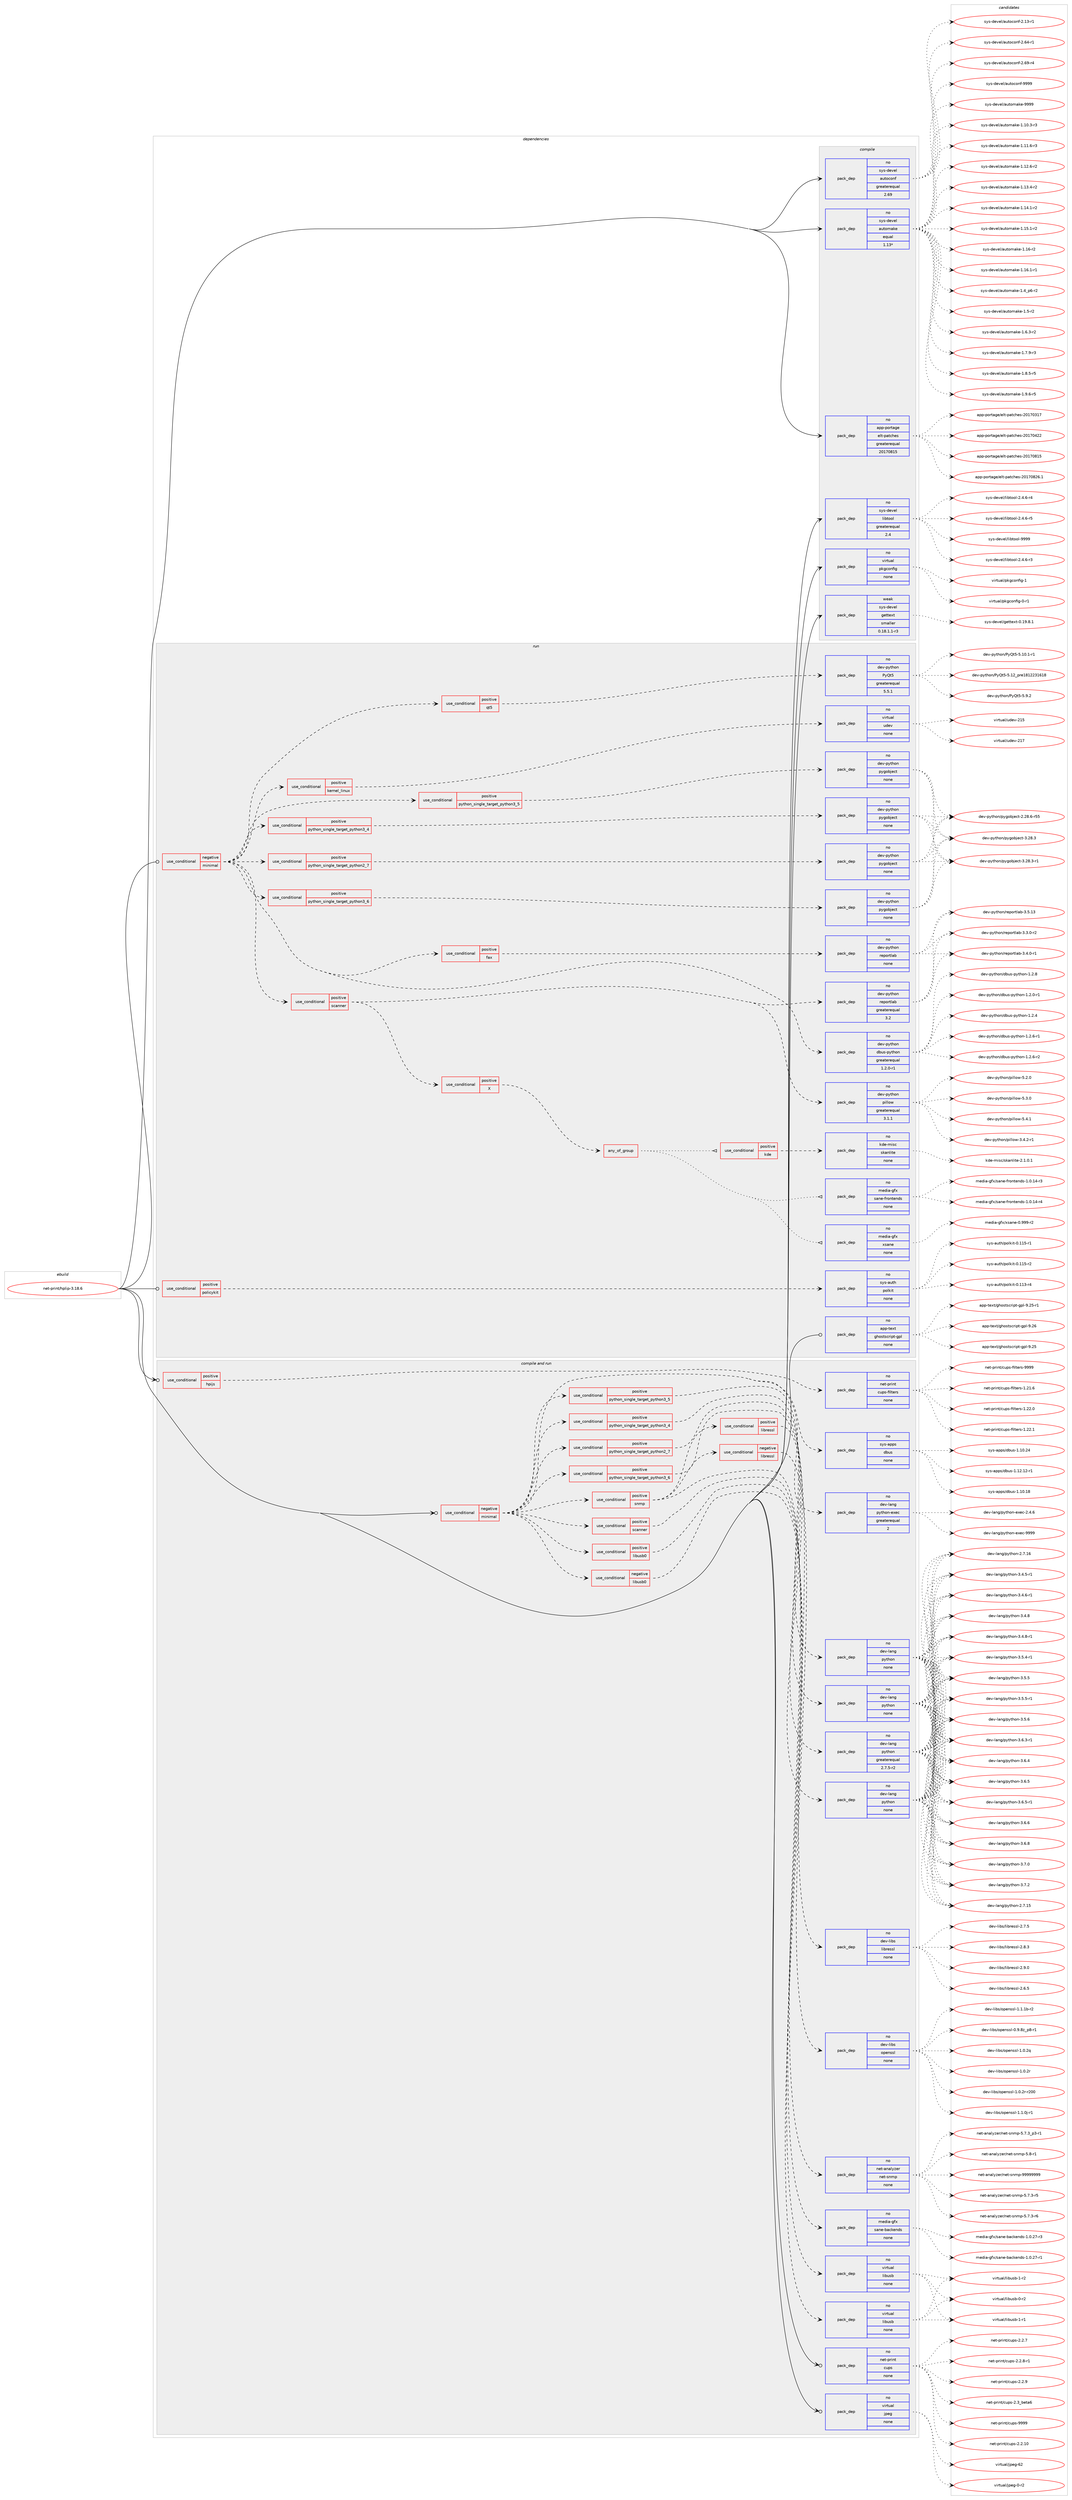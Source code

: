 digraph prolog {

# *************
# Graph options
# *************

newrank=true;
concentrate=true;
compound=true;
graph [rankdir=LR,fontname=Helvetica,fontsize=10,ranksep=1.5];#, ranksep=2.5, nodesep=0.2];
edge  [arrowhead=vee];
node  [fontname=Helvetica,fontsize=10];

# **********
# The ebuild
# **********

subgraph cluster_leftcol {
color=gray;
rank=same;
label=<<i>ebuild</i>>;
id [label="net-print/hplip-3.18.6", color=red, width=4, href="../net-print/hplip-3.18.6.svg"];
}

# ****************
# The dependencies
# ****************

subgraph cluster_midcol {
color=gray;
label=<<i>dependencies</i>>;
subgraph cluster_compile {
fillcolor="#eeeeee";
style=filled;
label=<<i>compile</i>>;
subgraph pack1199347 {
dependency1677149 [label=<<TABLE BORDER="0" CELLBORDER="1" CELLSPACING="0" CELLPADDING="4" WIDTH="220"><TR><TD ROWSPAN="6" CELLPADDING="30">pack_dep</TD></TR><TR><TD WIDTH="110">no</TD></TR><TR><TD>app-portage</TD></TR><TR><TD>elt-patches</TD></TR><TR><TD>greaterequal</TD></TR><TR><TD>20170815</TD></TR></TABLE>>, shape=none, color=blue];
}
id:e -> dependency1677149:w [weight=20,style="solid",arrowhead="vee"];
subgraph pack1199348 {
dependency1677150 [label=<<TABLE BORDER="0" CELLBORDER="1" CELLSPACING="0" CELLPADDING="4" WIDTH="220"><TR><TD ROWSPAN="6" CELLPADDING="30">pack_dep</TD></TR><TR><TD WIDTH="110">no</TD></TR><TR><TD>sys-devel</TD></TR><TR><TD>autoconf</TD></TR><TR><TD>greaterequal</TD></TR><TR><TD>2.69</TD></TR></TABLE>>, shape=none, color=blue];
}
id:e -> dependency1677150:w [weight=20,style="solid",arrowhead="vee"];
subgraph pack1199349 {
dependency1677151 [label=<<TABLE BORDER="0" CELLBORDER="1" CELLSPACING="0" CELLPADDING="4" WIDTH="220"><TR><TD ROWSPAN="6" CELLPADDING="30">pack_dep</TD></TR><TR><TD WIDTH="110">no</TD></TR><TR><TD>sys-devel</TD></TR><TR><TD>automake</TD></TR><TR><TD>equal</TD></TR><TR><TD>1.13*</TD></TR></TABLE>>, shape=none, color=blue];
}
id:e -> dependency1677151:w [weight=20,style="solid",arrowhead="vee"];
subgraph pack1199350 {
dependency1677152 [label=<<TABLE BORDER="0" CELLBORDER="1" CELLSPACING="0" CELLPADDING="4" WIDTH="220"><TR><TD ROWSPAN="6" CELLPADDING="30">pack_dep</TD></TR><TR><TD WIDTH="110">no</TD></TR><TR><TD>sys-devel</TD></TR><TR><TD>libtool</TD></TR><TR><TD>greaterequal</TD></TR><TR><TD>2.4</TD></TR></TABLE>>, shape=none, color=blue];
}
id:e -> dependency1677152:w [weight=20,style="solid",arrowhead="vee"];
subgraph pack1199351 {
dependency1677153 [label=<<TABLE BORDER="0" CELLBORDER="1" CELLSPACING="0" CELLPADDING="4" WIDTH="220"><TR><TD ROWSPAN="6" CELLPADDING="30">pack_dep</TD></TR><TR><TD WIDTH="110">no</TD></TR><TR><TD>virtual</TD></TR><TR><TD>pkgconfig</TD></TR><TR><TD>none</TD></TR><TR><TD></TD></TR></TABLE>>, shape=none, color=blue];
}
id:e -> dependency1677153:w [weight=20,style="solid",arrowhead="vee"];
subgraph pack1199352 {
dependency1677154 [label=<<TABLE BORDER="0" CELLBORDER="1" CELLSPACING="0" CELLPADDING="4" WIDTH="220"><TR><TD ROWSPAN="6" CELLPADDING="30">pack_dep</TD></TR><TR><TD WIDTH="110">weak</TD></TR><TR><TD>sys-devel</TD></TR><TR><TD>gettext</TD></TR><TR><TD>smaller</TD></TR><TR><TD>0.18.1.1-r3</TD></TR></TABLE>>, shape=none, color=blue];
}
id:e -> dependency1677154:w [weight=20,style="solid",arrowhead="vee"];
}
subgraph cluster_compileandrun {
fillcolor="#eeeeee";
style=filled;
label=<<i>compile and run</i>>;
subgraph cond450384 {
dependency1677155 [label=<<TABLE BORDER="0" CELLBORDER="1" CELLSPACING="0" CELLPADDING="4"><TR><TD ROWSPAN="3" CELLPADDING="10">use_conditional</TD></TR><TR><TD>negative</TD></TR><TR><TD>minimal</TD></TR></TABLE>>, shape=none, color=red];
subgraph cond450385 {
dependency1677156 [label=<<TABLE BORDER="0" CELLBORDER="1" CELLSPACING="0" CELLPADDING="4"><TR><TD ROWSPAN="3" CELLPADDING="10">use_conditional</TD></TR><TR><TD>positive</TD></TR><TR><TD>python_single_target_python2_7</TD></TR></TABLE>>, shape=none, color=red];
subgraph pack1199353 {
dependency1677157 [label=<<TABLE BORDER="0" CELLBORDER="1" CELLSPACING="0" CELLPADDING="4" WIDTH="220"><TR><TD ROWSPAN="6" CELLPADDING="30">pack_dep</TD></TR><TR><TD WIDTH="110">no</TD></TR><TR><TD>dev-lang</TD></TR><TR><TD>python</TD></TR><TR><TD>greaterequal</TD></TR><TR><TD>2.7.5-r2</TD></TR></TABLE>>, shape=none, color=blue];
}
dependency1677156:e -> dependency1677157:w [weight=20,style="dashed",arrowhead="vee"];
}
dependency1677155:e -> dependency1677156:w [weight=20,style="dashed",arrowhead="vee"];
subgraph cond450386 {
dependency1677158 [label=<<TABLE BORDER="0" CELLBORDER="1" CELLSPACING="0" CELLPADDING="4"><TR><TD ROWSPAN="3" CELLPADDING="10">use_conditional</TD></TR><TR><TD>positive</TD></TR><TR><TD>python_single_target_python3_4</TD></TR></TABLE>>, shape=none, color=red];
subgraph pack1199354 {
dependency1677159 [label=<<TABLE BORDER="0" CELLBORDER="1" CELLSPACING="0" CELLPADDING="4" WIDTH="220"><TR><TD ROWSPAN="6" CELLPADDING="30">pack_dep</TD></TR><TR><TD WIDTH="110">no</TD></TR><TR><TD>dev-lang</TD></TR><TR><TD>python</TD></TR><TR><TD>none</TD></TR><TR><TD></TD></TR></TABLE>>, shape=none, color=blue];
}
dependency1677158:e -> dependency1677159:w [weight=20,style="dashed",arrowhead="vee"];
}
dependency1677155:e -> dependency1677158:w [weight=20,style="dashed",arrowhead="vee"];
subgraph cond450387 {
dependency1677160 [label=<<TABLE BORDER="0" CELLBORDER="1" CELLSPACING="0" CELLPADDING="4"><TR><TD ROWSPAN="3" CELLPADDING="10">use_conditional</TD></TR><TR><TD>positive</TD></TR><TR><TD>python_single_target_python3_5</TD></TR></TABLE>>, shape=none, color=red];
subgraph pack1199355 {
dependency1677161 [label=<<TABLE BORDER="0" CELLBORDER="1" CELLSPACING="0" CELLPADDING="4" WIDTH="220"><TR><TD ROWSPAN="6" CELLPADDING="30">pack_dep</TD></TR><TR><TD WIDTH="110">no</TD></TR><TR><TD>dev-lang</TD></TR><TR><TD>python</TD></TR><TR><TD>none</TD></TR><TR><TD></TD></TR></TABLE>>, shape=none, color=blue];
}
dependency1677160:e -> dependency1677161:w [weight=20,style="dashed",arrowhead="vee"];
}
dependency1677155:e -> dependency1677160:w [weight=20,style="dashed",arrowhead="vee"];
subgraph cond450388 {
dependency1677162 [label=<<TABLE BORDER="0" CELLBORDER="1" CELLSPACING="0" CELLPADDING="4"><TR><TD ROWSPAN="3" CELLPADDING="10">use_conditional</TD></TR><TR><TD>positive</TD></TR><TR><TD>python_single_target_python3_6</TD></TR></TABLE>>, shape=none, color=red];
subgraph pack1199356 {
dependency1677163 [label=<<TABLE BORDER="0" CELLBORDER="1" CELLSPACING="0" CELLPADDING="4" WIDTH="220"><TR><TD ROWSPAN="6" CELLPADDING="30">pack_dep</TD></TR><TR><TD WIDTH="110">no</TD></TR><TR><TD>dev-lang</TD></TR><TR><TD>python</TD></TR><TR><TD>none</TD></TR><TR><TD></TD></TR></TABLE>>, shape=none, color=blue];
}
dependency1677162:e -> dependency1677163:w [weight=20,style="dashed",arrowhead="vee"];
}
dependency1677155:e -> dependency1677162:w [weight=20,style="dashed",arrowhead="vee"];
subgraph pack1199357 {
dependency1677164 [label=<<TABLE BORDER="0" CELLBORDER="1" CELLSPACING="0" CELLPADDING="4" WIDTH="220"><TR><TD ROWSPAN="6" CELLPADDING="30">pack_dep</TD></TR><TR><TD WIDTH="110">no</TD></TR><TR><TD>dev-lang</TD></TR><TR><TD>python-exec</TD></TR><TR><TD>greaterequal</TD></TR><TR><TD>2</TD></TR></TABLE>>, shape=none, color=blue];
}
dependency1677155:e -> dependency1677164:w [weight=20,style="dashed",arrowhead="vee"];
subgraph pack1199358 {
dependency1677165 [label=<<TABLE BORDER="0" CELLBORDER="1" CELLSPACING="0" CELLPADDING="4" WIDTH="220"><TR><TD ROWSPAN="6" CELLPADDING="30">pack_dep</TD></TR><TR><TD WIDTH="110">no</TD></TR><TR><TD>sys-apps</TD></TR><TR><TD>dbus</TD></TR><TR><TD>none</TD></TR><TR><TD></TD></TR></TABLE>>, shape=none, color=blue];
}
dependency1677155:e -> dependency1677165:w [weight=20,style="dashed",arrowhead="vee"];
subgraph cond450389 {
dependency1677166 [label=<<TABLE BORDER="0" CELLBORDER="1" CELLSPACING="0" CELLPADDING="4"><TR><TD ROWSPAN="3" CELLPADDING="10">use_conditional</TD></TR><TR><TD>negative</TD></TR><TR><TD>libusb0</TD></TR></TABLE>>, shape=none, color=red];
subgraph pack1199359 {
dependency1677167 [label=<<TABLE BORDER="0" CELLBORDER="1" CELLSPACING="0" CELLPADDING="4" WIDTH="220"><TR><TD ROWSPAN="6" CELLPADDING="30">pack_dep</TD></TR><TR><TD WIDTH="110">no</TD></TR><TR><TD>virtual</TD></TR><TR><TD>libusb</TD></TR><TR><TD>none</TD></TR><TR><TD></TD></TR></TABLE>>, shape=none, color=blue];
}
dependency1677166:e -> dependency1677167:w [weight=20,style="dashed",arrowhead="vee"];
}
dependency1677155:e -> dependency1677166:w [weight=20,style="dashed",arrowhead="vee"];
subgraph cond450390 {
dependency1677168 [label=<<TABLE BORDER="0" CELLBORDER="1" CELLSPACING="0" CELLPADDING="4"><TR><TD ROWSPAN="3" CELLPADDING="10">use_conditional</TD></TR><TR><TD>positive</TD></TR><TR><TD>libusb0</TD></TR></TABLE>>, shape=none, color=red];
subgraph pack1199360 {
dependency1677169 [label=<<TABLE BORDER="0" CELLBORDER="1" CELLSPACING="0" CELLPADDING="4" WIDTH="220"><TR><TD ROWSPAN="6" CELLPADDING="30">pack_dep</TD></TR><TR><TD WIDTH="110">no</TD></TR><TR><TD>virtual</TD></TR><TR><TD>libusb</TD></TR><TR><TD>none</TD></TR><TR><TD></TD></TR></TABLE>>, shape=none, color=blue];
}
dependency1677168:e -> dependency1677169:w [weight=20,style="dashed",arrowhead="vee"];
}
dependency1677155:e -> dependency1677168:w [weight=20,style="dashed",arrowhead="vee"];
subgraph cond450391 {
dependency1677170 [label=<<TABLE BORDER="0" CELLBORDER="1" CELLSPACING="0" CELLPADDING="4"><TR><TD ROWSPAN="3" CELLPADDING="10">use_conditional</TD></TR><TR><TD>positive</TD></TR><TR><TD>scanner</TD></TR></TABLE>>, shape=none, color=red];
subgraph pack1199361 {
dependency1677171 [label=<<TABLE BORDER="0" CELLBORDER="1" CELLSPACING="0" CELLPADDING="4" WIDTH="220"><TR><TD ROWSPAN="6" CELLPADDING="30">pack_dep</TD></TR><TR><TD WIDTH="110">no</TD></TR><TR><TD>media-gfx</TD></TR><TR><TD>sane-backends</TD></TR><TR><TD>none</TD></TR><TR><TD></TD></TR></TABLE>>, shape=none, color=blue];
}
dependency1677170:e -> dependency1677171:w [weight=20,style="dashed",arrowhead="vee"];
}
dependency1677155:e -> dependency1677170:w [weight=20,style="dashed",arrowhead="vee"];
subgraph cond450392 {
dependency1677172 [label=<<TABLE BORDER="0" CELLBORDER="1" CELLSPACING="0" CELLPADDING="4"><TR><TD ROWSPAN="3" CELLPADDING="10">use_conditional</TD></TR><TR><TD>positive</TD></TR><TR><TD>snmp</TD></TR></TABLE>>, shape=none, color=red];
subgraph cond450393 {
dependency1677173 [label=<<TABLE BORDER="0" CELLBORDER="1" CELLSPACING="0" CELLPADDING="4"><TR><TD ROWSPAN="3" CELLPADDING="10">use_conditional</TD></TR><TR><TD>negative</TD></TR><TR><TD>libressl</TD></TR></TABLE>>, shape=none, color=red];
subgraph pack1199362 {
dependency1677174 [label=<<TABLE BORDER="0" CELLBORDER="1" CELLSPACING="0" CELLPADDING="4" WIDTH="220"><TR><TD ROWSPAN="6" CELLPADDING="30">pack_dep</TD></TR><TR><TD WIDTH="110">no</TD></TR><TR><TD>dev-libs</TD></TR><TR><TD>openssl</TD></TR><TR><TD>none</TD></TR><TR><TD></TD></TR></TABLE>>, shape=none, color=blue];
}
dependency1677173:e -> dependency1677174:w [weight=20,style="dashed",arrowhead="vee"];
}
dependency1677172:e -> dependency1677173:w [weight=20,style="dashed",arrowhead="vee"];
subgraph cond450394 {
dependency1677175 [label=<<TABLE BORDER="0" CELLBORDER="1" CELLSPACING="0" CELLPADDING="4"><TR><TD ROWSPAN="3" CELLPADDING="10">use_conditional</TD></TR><TR><TD>positive</TD></TR><TR><TD>libressl</TD></TR></TABLE>>, shape=none, color=red];
subgraph pack1199363 {
dependency1677176 [label=<<TABLE BORDER="0" CELLBORDER="1" CELLSPACING="0" CELLPADDING="4" WIDTH="220"><TR><TD ROWSPAN="6" CELLPADDING="30">pack_dep</TD></TR><TR><TD WIDTH="110">no</TD></TR><TR><TD>dev-libs</TD></TR><TR><TD>libressl</TD></TR><TR><TD>none</TD></TR><TR><TD></TD></TR></TABLE>>, shape=none, color=blue];
}
dependency1677175:e -> dependency1677176:w [weight=20,style="dashed",arrowhead="vee"];
}
dependency1677172:e -> dependency1677175:w [weight=20,style="dashed",arrowhead="vee"];
subgraph pack1199364 {
dependency1677177 [label=<<TABLE BORDER="0" CELLBORDER="1" CELLSPACING="0" CELLPADDING="4" WIDTH="220"><TR><TD ROWSPAN="6" CELLPADDING="30">pack_dep</TD></TR><TR><TD WIDTH="110">no</TD></TR><TR><TD>net-analyzer</TD></TR><TR><TD>net-snmp</TD></TR><TR><TD>none</TD></TR><TR><TD></TD></TR></TABLE>>, shape=none, color=blue];
}
dependency1677172:e -> dependency1677177:w [weight=20,style="dashed",arrowhead="vee"];
}
dependency1677155:e -> dependency1677172:w [weight=20,style="dashed",arrowhead="vee"];
}
id:e -> dependency1677155:w [weight=20,style="solid",arrowhead="odotvee"];
subgraph cond450395 {
dependency1677178 [label=<<TABLE BORDER="0" CELLBORDER="1" CELLSPACING="0" CELLPADDING="4"><TR><TD ROWSPAN="3" CELLPADDING="10">use_conditional</TD></TR><TR><TD>positive</TD></TR><TR><TD>hpijs</TD></TR></TABLE>>, shape=none, color=red];
subgraph pack1199365 {
dependency1677179 [label=<<TABLE BORDER="0" CELLBORDER="1" CELLSPACING="0" CELLPADDING="4" WIDTH="220"><TR><TD ROWSPAN="6" CELLPADDING="30">pack_dep</TD></TR><TR><TD WIDTH="110">no</TD></TR><TR><TD>net-print</TD></TR><TR><TD>cups-filters</TD></TR><TR><TD>none</TD></TR><TR><TD></TD></TR></TABLE>>, shape=none, color=blue];
}
dependency1677178:e -> dependency1677179:w [weight=20,style="dashed",arrowhead="vee"];
}
id:e -> dependency1677178:w [weight=20,style="solid",arrowhead="odotvee"];
subgraph pack1199366 {
dependency1677180 [label=<<TABLE BORDER="0" CELLBORDER="1" CELLSPACING="0" CELLPADDING="4" WIDTH="220"><TR><TD ROWSPAN="6" CELLPADDING="30">pack_dep</TD></TR><TR><TD WIDTH="110">no</TD></TR><TR><TD>net-print</TD></TR><TR><TD>cups</TD></TR><TR><TD>none</TD></TR><TR><TD></TD></TR></TABLE>>, shape=none, color=blue];
}
id:e -> dependency1677180:w [weight=20,style="solid",arrowhead="odotvee"];
subgraph pack1199367 {
dependency1677181 [label=<<TABLE BORDER="0" CELLBORDER="1" CELLSPACING="0" CELLPADDING="4" WIDTH="220"><TR><TD ROWSPAN="6" CELLPADDING="30">pack_dep</TD></TR><TR><TD WIDTH="110">no</TD></TR><TR><TD>virtual</TD></TR><TR><TD>jpeg</TD></TR><TR><TD>none</TD></TR><TR><TD></TD></TR></TABLE>>, shape=none, color=blue];
}
id:e -> dependency1677181:w [weight=20,style="solid",arrowhead="odotvee"];
}
subgraph cluster_run {
fillcolor="#eeeeee";
style=filled;
label=<<i>run</i>>;
subgraph cond450396 {
dependency1677182 [label=<<TABLE BORDER="0" CELLBORDER="1" CELLSPACING="0" CELLPADDING="4"><TR><TD ROWSPAN="3" CELLPADDING="10">use_conditional</TD></TR><TR><TD>negative</TD></TR><TR><TD>minimal</TD></TR></TABLE>>, shape=none, color=red];
subgraph pack1199368 {
dependency1677183 [label=<<TABLE BORDER="0" CELLBORDER="1" CELLSPACING="0" CELLPADDING="4" WIDTH="220"><TR><TD ROWSPAN="6" CELLPADDING="30">pack_dep</TD></TR><TR><TD WIDTH="110">no</TD></TR><TR><TD>dev-python</TD></TR><TR><TD>dbus-python</TD></TR><TR><TD>greaterequal</TD></TR><TR><TD>1.2.0-r1</TD></TR></TABLE>>, shape=none, color=blue];
}
dependency1677182:e -> dependency1677183:w [weight=20,style="dashed",arrowhead="vee"];
subgraph cond450397 {
dependency1677184 [label=<<TABLE BORDER="0" CELLBORDER="1" CELLSPACING="0" CELLPADDING="4"><TR><TD ROWSPAN="3" CELLPADDING="10">use_conditional</TD></TR><TR><TD>positive</TD></TR><TR><TD>python_single_target_python2_7</TD></TR></TABLE>>, shape=none, color=red];
subgraph pack1199369 {
dependency1677185 [label=<<TABLE BORDER="0" CELLBORDER="1" CELLSPACING="0" CELLPADDING="4" WIDTH="220"><TR><TD ROWSPAN="6" CELLPADDING="30">pack_dep</TD></TR><TR><TD WIDTH="110">no</TD></TR><TR><TD>dev-python</TD></TR><TR><TD>pygobject</TD></TR><TR><TD>none</TD></TR><TR><TD></TD></TR></TABLE>>, shape=none, color=blue];
}
dependency1677184:e -> dependency1677185:w [weight=20,style="dashed",arrowhead="vee"];
}
dependency1677182:e -> dependency1677184:w [weight=20,style="dashed",arrowhead="vee"];
subgraph cond450398 {
dependency1677186 [label=<<TABLE BORDER="0" CELLBORDER="1" CELLSPACING="0" CELLPADDING="4"><TR><TD ROWSPAN="3" CELLPADDING="10">use_conditional</TD></TR><TR><TD>positive</TD></TR><TR><TD>python_single_target_python3_4</TD></TR></TABLE>>, shape=none, color=red];
subgraph pack1199370 {
dependency1677187 [label=<<TABLE BORDER="0" CELLBORDER="1" CELLSPACING="0" CELLPADDING="4" WIDTH="220"><TR><TD ROWSPAN="6" CELLPADDING="30">pack_dep</TD></TR><TR><TD WIDTH="110">no</TD></TR><TR><TD>dev-python</TD></TR><TR><TD>pygobject</TD></TR><TR><TD>none</TD></TR><TR><TD></TD></TR></TABLE>>, shape=none, color=blue];
}
dependency1677186:e -> dependency1677187:w [weight=20,style="dashed",arrowhead="vee"];
}
dependency1677182:e -> dependency1677186:w [weight=20,style="dashed",arrowhead="vee"];
subgraph cond450399 {
dependency1677188 [label=<<TABLE BORDER="0" CELLBORDER="1" CELLSPACING="0" CELLPADDING="4"><TR><TD ROWSPAN="3" CELLPADDING="10">use_conditional</TD></TR><TR><TD>positive</TD></TR><TR><TD>python_single_target_python3_5</TD></TR></TABLE>>, shape=none, color=red];
subgraph pack1199371 {
dependency1677189 [label=<<TABLE BORDER="0" CELLBORDER="1" CELLSPACING="0" CELLPADDING="4" WIDTH="220"><TR><TD ROWSPAN="6" CELLPADDING="30">pack_dep</TD></TR><TR><TD WIDTH="110">no</TD></TR><TR><TD>dev-python</TD></TR><TR><TD>pygobject</TD></TR><TR><TD>none</TD></TR><TR><TD></TD></TR></TABLE>>, shape=none, color=blue];
}
dependency1677188:e -> dependency1677189:w [weight=20,style="dashed",arrowhead="vee"];
}
dependency1677182:e -> dependency1677188:w [weight=20,style="dashed",arrowhead="vee"];
subgraph cond450400 {
dependency1677190 [label=<<TABLE BORDER="0" CELLBORDER="1" CELLSPACING="0" CELLPADDING="4"><TR><TD ROWSPAN="3" CELLPADDING="10">use_conditional</TD></TR><TR><TD>positive</TD></TR><TR><TD>python_single_target_python3_6</TD></TR></TABLE>>, shape=none, color=red];
subgraph pack1199372 {
dependency1677191 [label=<<TABLE BORDER="0" CELLBORDER="1" CELLSPACING="0" CELLPADDING="4" WIDTH="220"><TR><TD ROWSPAN="6" CELLPADDING="30">pack_dep</TD></TR><TR><TD WIDTH="110">no</TD></TR><TR><TD>dev-python</TD></TR><TR><TD>pygobject</TD></TR><TR><TD>none</TD></TR><TR><TD></TD></TR></TABLE>>, shape=none, color=blue];
}
dependency1677190:e -> dependency1677191:w [weight=20,style="dashed",arrowhead="vee"];
}
dependency1677182:e -> dependency1677190:w [weight=20,style="dashed",arrowhead="vee"];
subgraph cond450401 {
dependency1677192 [label=<<TABLE BORDER="0" CELLBORDER="1" CELLSPACING="0" CELLPADDING="4"><TR><TD ROWSPAN="3" CELLPADDING="10">use_conditional</TD></TR><TR><TD>positive</TD></TR><TR><TD>fax</TD></TR></TABLE>>, shape=none, color=red];
subgraph pack1199373 {
dependency1677193 [label=<<TABLE BORDER="0" CELLBORDER="1" CELLSPACING="0" CELLPADDING="4" WIDTH="220"><TR><TD ROWSPAN="6" CELLPADDING="30">pack_dep</TD></TR><TR><TD WIDTH="110">no</TD></TR><TR><TD>dev-python</TD></TR><TR><TD>reportlab</TD></TR><TR><TD>none</TD></TR><TR><TD></TD></TR></TABLE>>, shape=none, color=blue];
}
dependency1677192:e -> dependency1677193:w [weight=20,style="dashed",arrowhead="vee"];
}
dependency1677182:e -> dependency1677192:w [weight=20,style="dashed",arrowhead="vee"];
subgraph cond450402 {
dependency1677194 [label=<<TABLE BORDER="0" CELLBORDER="1" CELLSPACING="0" CELLPADDING="4"><TR><TD ROWSPAN="3" CELLPADDING="10">use_conditional</TD></TR><TR><TD>positive</TD></TR><TR><TD>kernel_linux</TD></TR></TABLE>>, shape=none, color=red];
subgraph pack1199374 {
dependency1677195 [label=<<TABLE BORDER="0" CELLBORDER="1" CELLSPACING="0" CELLPADDING="4" WIDTH="220"><TR><TD ROWSPAN="6" CELLPADDING="30">pack_dep</TD></TR><TR><TD WIDTH="110">no</TD></TR><TR><TD>virtual</TD></TR><TR><TD>udev</TD></TR><TR><TD>none</TD></TR><TR><TD></TD></TR></TABLE>>, shape=none, color=blue];
}
dependency1677194:e -> dependency1677195:w [weight=20,style="dashed",arrowhead="vee"];
}
dependency1677182:e -> dependency1677194:w [weight=20,style="dashed",arrowhead="vee"];
subgraph cond450403 {
dependency1677196 [label=<<TABLE BORDER="0" CELLBORDER="1" CELLSPACING="0" CELLPADDING="4"><TR><TD ROWSPAN="3" CELLPADDING="10">use_conditional</TD></TR><TR><TD>positive</TD></TR><TR><TD>qt5</TD></TR></TABLE>>, shape=none, color=red];
subgraph pack1199375 {
dependency1677197 [label=<<TABLE BORDER="0" CELLBORDER="1" CELLSPACING="0" CELLPADDING="4" WIDTH="220"><TR><TD ROWSPAN="6" CELLPADDING="30">pack_dep</TD></TR><TR><TD WIDTH="110">no</TD></TR><TR><TD>dev-python</TD></TR><TR><TD>PyQt5</TD></TR><TR><TD>greaterequal</TD></TR><TR><TD>5.5.1</TD></TR></TABLE>>, shape=none, color=blue];
}
dependency1677196:e -> dependency1677197:w [weight=20,style="dashed",arrowhead="vee"];
}
dependency1677182:e -> dependency1677196:w [weight=20,style="dashed",arrowhead="vee"];
subgraph cond450404 {
dependency1677198 [label=<<TABLE BORDER="0" CELLBORDER="1" CELLSPACING="0" CELLPADDING="4"><TR><TD ROWSPAN="3" CELLPADDING="10">use_conditional</TD></TR><TR><TD>positive</TD></TR><TR><TD>scanner</TD></TR></TABLE>>, shape=none, color=red];
subgraph pack1199376 {
dependency1677199 [label=<<TABLE BORDER="0" CELLBORDER="1" CELLSPACING="0" CELLPADDING="4" WIDTH="220"><TR><TD ROWSPAN="6" CELLPADDING="30">pack_dep</TD></TR><TR><TD WIDTH="110">no</TD></TR><TR><TD>dev-python</TD></TR><TR><TD>reportlab</TD></TR><TR><TD>greaterequal</TD></TR><TR><TD>3.2</TD></TR></TABLE>>, shape=none, color=blue];
}
dependency1677198:e -> dependency1677199:w [weight=20,style="dashed",arrowhead="vee"];
subgraph pack1199377 {
dependency1677200 [label=<<TABLE BORDER="0" CELLBORDER="1" CELLSPACING="0" CELLPADDING="4" WIDTH="220"><TR><TD ROWSPAN="6" CELLPADDING="30">pack_dep</TD></TR><TR><TD WIDTH="110">no</TD></TR><TR><TD>dev-python</TD></TR><TR><TD>pillow</TD></TR><TR><TD>greaterequal</TD></TR><TR><TD>3.1.1</TD></TR></TABLE>>, shape=none, color=blue];
}
dependency1677198:e -> dependency1677200:w [weight=20,style="dashed",arrowhead="vee"];
subgraph cond450405 {
dependency1677201 [label=<<TABLE BORDER="0" CELLBORDER="1" CELLSPACING="0" CELLPADDING="4"><TR><TD ROWSPAN="3" CELLPADDING="10">use_conditional</TD></TR><TR><TD>positive</TD></TR><TR><TD>X</TD></TR></TABLE>>, shape=none, color=red];
subgraph any26585 {
dependency1677202 [label=<<TABLE BORDER="0" CELLBORDER="1" CELLSPACING="0" CELLPADDING="4"><TR><TD CELLPADDING="10">any_of_group</TD></TR></TABLE>>, shape=none, color=red];subgraph cond450406 {
dependency1677203 [label=<<TABLE BORDER="0" CELLBORDER="1" CELLSPACING="0" CELLPADDING="4"><TR><TD ROWSPAN="3" CELLPADDING="10">use_conditional</TD></TR><TR><TD>positive</TD></TR><TR><TD>kde</TD></TR></TABLE>>, shape=none, color=red];
subgraph pack1199378 {
dependency1677204 [label=<<TABLE BORDER="0" CELLBORDER="1" CELLSPACING="0" CELLPADDING="4" WIDTH="220"><TR><TD ROWSPAN="6" CELLPADDING="30">pack_dep</TD></TR><TR><TD WIDTH="110">no</TD></TR><TR><TD>kde-misc</TD></TR><TR><TD>skanlite</TD></TR><TR><TD>none</TD></TR><TR><TD></TD></TR></TABLE>>, shape=none, color=blue];
}
dependency1677203:e -> dependency1677204:w [weight=20,style="dashed",arrowhead="vee"];
}
dependency1677202:e -> dependency1677203:w [weight=20,style="dotted",arrowhead="oinv"];
subgraph pack1199379 {
dependency1677205 [label=<<TABLE BORDER="0" CELLBORDER="1" CELLSPACING="0" CELLPADDING="4" WIDTH="220"><TR><TD ROWSPAN="6" CELLPADDING="30">pack_dep</TD></TR><TR><TD WIDTH="110">no</TD></TR><TR><TD>media-gfx</TD></TR><TR><TD>xsane</TD></TR><TR><TD>none</TD></TR><TR><TD></TD></TR></TABLE>>, shape=none, color=blue];
}
dependency1677202:e -> dependency1677205:w [weight=20,style="dotted",arrowhead="oinv"];
subgraph pack1199380 {
dependency1677206 [label=<<TABLE BORDER="0" CELLBORDER="1" CELLSPACING="0" CELLPADDING="4" WIDTH="220"><TR><TD ROWSPAN="6" CELLPADDING="30">pack_dep</TD></TR><TR><TD WIDTH="110">no</TD></TR><TR><TD>media-gfx</TD></TR><TR><TD>sane-frontends</TD></TR><TR><TD>none</TD></TR><TR><TD></TD></TR></TABLE>>, shape=none, color=blue];
}
dependency1677202:e -> dependency1677206:w [weight=20,style="dotted",arrowhead="oinv"];
}
dependency1677201:e -> dependency1677202:w [weight=20,style="dashed",arrowhead="vee"];
}
dependency1677198:e -> dependency1677201:w [weight=20,style="dashed",arrowhead="vee"];
}
dependency1677182:e -> dependency1677198:w [weight=20,style="dashed",arrowhead="vee"];
}
id:e -> dependency1677182:w [weight=20,style="solid",arrowhead="odot"];
subgraph cond450407 {
dependency1677207 [label=<<TABLE BORDER="0" CELLBORDER="1" CELLSPACING="0" CELLPADDING="4"><TR><TD ROWSPAN="3" CELLPADDING="10">use_conditional</TD></TR><TR><TD>positive</TD></TR><TR><TD>policykit</TD></TR></TABLE>>, shape=none, color=red];
subgraph pack1199381 {
dependency1677208 [label=<<TABLE BORDER="0" CELLBORDER="1" CELLSPACING="0" CELLPADDING="4" WIDTH="220"><TR><TD ROWSPAN="6" CELLPADDING="30">pack_dep</TD></TR><TR><TD WIDTH="110">no</TD></TR><TR><TD>sys-auth</TD></TR><TR><TD>polkit</TD></TR><TR><TD>none</TD></TR><TR><TD></TD></TR></TABLE>>, shape=none, color=blue];
}
dependency1677207:e -> dependency1677208:w [weight=20,style="dashed",arrowhead="vee"];
}
id:e -> dependency1677207:w [weight=20,style="solid",arrowhead="odot"];
subgraph pack1199382 {
dependency1677209 [label=<<TABLE BORDER="0" CELLBORDER="1" CELLSPACING="0" CELLPADDING="4" WIDTH="220"><TR><TD ROWSPAN="6" CELLPADDING="30">pack_dep</TD></TR><TR><TD WIDTH="110">no</TD></TR><TR><TD>app-text</TD></TR><TR><TD>ghostscript-gpl</TD></TR><TR><TD>none</TD></TR><TR><TD></TD></TR></TABLE>>, shape=none, color=blue];
}
id:e -> dependency1677209:w [weight=20,style="solid",arrowhead="odot"];
}
}

# **************
# The candidates
# **************

subgraph cluster_choices {
rank=same;
color=gray;
label=<<i>candidates</i>>;

subgraph choice1199347 {
color=black;
nodesep=1;
choice97112112451121111141169710310147101108116451129711699104101115455048495548514955 [label="app-portage/elt-patches-20170317", color=red, width=4,href="../app-portage/elt-patches-20170317.svg"];
choice97112112451121111141169710310147101108116451129711699104101115455048495548525050 [label="app-portage/elt-patches-20170422", color=red, width=4,href="../app-portage/elt-patches-20170422.svg"];
choice97112112451121111141169710310147101108116451129711699104101115455048495548564953 [label="app-portage/elt-patches-20170815", color=red, width=4,href="../app-portage/elt-patches-20170815.svg"];
choice971121124511211111411697103101471011081164511297116991041011154550484955485650544649 [label="app-portage/elt-patches-20170826.1", color=red, width=4,href="../app-portage/elt-patches-20170826.1.svg"];
dependency1677149:e -> choice97112112451121111141169710310147101108116451129711699104101115455048495548514955:w [style=dotted,weight="100"];
dependency1677149:e -> choice97112112451121111141169710310147101108116451129711699104101115455048495548525050:w [style=dotted,weight="100"];
dependency1677149:e -> choice97112112451121111141169710310147101108116451129711699104101115455048495548564953:w [style=dotted,weight="100"];
dependency1677149:e -> choice971121124511211111411697103101471011081164511297116991041011154550484955485650544649:w [style=dotted,weight="100"];
}
subgraph choice1199348 {
color=black;
nodesep=1;
choice1151211154510010111810110847971171161119911111010245504649514511449 [label="sys-devel/autoconf-2.13-r1", color=red, width=4,href="../sys-devel/autoconf-2.13-r1.svg"];
choice1151211154510010111810110847971171161119911111010245504654524511449 [label="sys-devel/autoconf-2.64-r1", color=red, width=4,href="../sys-devel/autoconf-2.64-r1.svg"];
choice1151211154510010111810110847971171161119911111010245504654574511452 [label="sys-devel/autoconf-2.69-r4", color=red, width=4,href="../sys-devel/autoconf-2.69-r4.svg"];
choice115121115451001011181011084797117116111991111101024557575757 [label="sys-devel/autoconf-9999", color=red, width=4,href="../sys-devel/autoconf-9999.svg"];
dependency1677150:e -> choice1151211154510010111810110847971171161119911111010245504649514511449:w [style=dotted,weight="100"];
dependency1677150:e -> choice1151211154510010111810110847971171161119911111010245504654524511449:w [style=dotted,weight="100"];
dependency1677150:e -> choice1151211154510010111810110847971171161119911111010245504654574511452:w [style=dotted,weight="100"];
dependency1677150:e -> choice115121115451001011181011084797117116111991111101024557575757:w [style=dotted,weight="100"];
}
subgraph choice1199349 {
color=black;
nodesep=1;
choice11512111545100101118101108479711711611110997107101454946494846514511451 [label="sys-devel/automake-1.10.3-r3", color=red, width=4,href="../sys-devel/automake-1.10.3-r3.svg"];
choice11512111545100101118101108479711711611110997107101454946494946544511451 [label="sys-devel/automake-1.11.6-r3", color=red, width=4,href="../sys-devel/automake-1.11.6-r3.svg"];
choice11512111545100101118101108479711711611110997107101454946495046544511450 [label="sys-devel/automake-1.12.6-r2", color=red, width=4,href="../sys-devel/automake-1.12.6-r2.svg"];
choice11512111545100101118101108479711711611110997107101454946495146524511450 [label="sys-devel/automake-1.13.4-r2", color=red, width=4,href="../sys-devel/automake-1.13.4-r2.svg"];
choice11512111545100101118101108479711711611110997107101454946495246494511450 [label="sys-devel/automake-1.14.1-r2", color=red, width=4,href="../sys-devel/automake-1.14.1-r2.svg"];
choice11512111545100101118101108479711711611110997107101454946495346494511450 [label="sys-devel/automake-1.15.1-r2", color=red, width=4,href="../sys-devel/automake-1.15.1-r2.svg"];
choice1151211154510010111810110847971171161111099710710145494649544511450 [label="sys-devel/automake-1.16-r2", color=red, width=4,href="../sys-devel/automake-1.16-r2.svg"];
choice11512111545100101118101108479711711611110997107101454946495446494511449 [label="sys-devel/automake-1.16.1-r1", color=red, width=4,href="../sys-devel/automake-1.16.1-r1.svg"];
choice115121115451001011181011084797117116111109971071014549465295112544511450 [label="sys-devel/automake-1.4_p6-r2", color=red, width=4,href="../sys-devel/automake-1.4_p6-r2.svg"];
choice11512111545100101118101108479711711611110997107101454946534511450 [label="sys-devel/automake-1.5-r2", color=red, width=4,href="../sys-devel/automake-1.5-r2.svg"];
choice115121115451001011181011084797117116111109971071014549465446514511450 [label="sys-devel/automake-1.6.3-r2", color=red, width=4,href="../sys-devel/automake-1.6.3-r2.svg"];
choice115121115451001011181011084797117116111109971071014549465546574511451 [label="sys-devel/automake-1.7.9-r3", color=red, width=4,href="../sys-devel/automake-1.7.9-r3.svg"];
choice115121115451001011181011084797117116111109971071014549465646534511453 [label="sys-devel/automake-1.8.5-r5", color=red, width=4,href="../sys-devel/automake-1.8.5-r5.svg"];
choice115121115451001011181011084797117116111109971071014549465746544511453 [label="sys-devel/automake-1.9.6-r5", color=red, width=4,href="../sys-devel/automake-1.9.6-r5.svg"];
choice115121115451001011181011084797117116111109971071014557575757 [label="sys-devel/automake-9999", color=red, width=4,href="../sys-devel/automake-9999.svg"];
dependency1677151:e -> choice11512111545100101118101108479711711611110997107101454946494846514511451:w [style=dotted,weight="100"];
dependency1677151:e -> choice11512111545100101118101108479711711611110997107101454946494946544511451:w [style=dotted,weight="100"];
dependency1677151:e -> choice11512111545100101118101108479711711611110997107101454946495046544511450:w [style=dotted,weight="100"];
dependency1677151:e -> choice11512111545100101118101108479711711611110997107101454946495146524511450:w [style=dotted,weight="100"];
dependency1677151:e -> choice11512111545100101118101108479711711611110997107101454946495246494511450:w [style=dotted,weight="100"];
dependency1677151:e -> choice11512111545100101118101108479711711611110997107101454946495346494511450:w [style=dotted,weight="100"];
dependency1677151:e -> choice1151211154510010111810110847971171161111099710710145494649544511450:w [style=dotted,weight="100"];
dependency1677151:e -> choice11512111545100101118101108479711711611110997107101454946495446494511449:w [style=dotted,weight="100"];
dependency1677151:e -> choice115121115451001011181011084797117116111109971071014549465295112544511450:w [style=dotted,weight="100"];
dependency1677151:e -> choice11512111545100101118101108479711711611110997107101454946534511450:w [style=dotted,weight="100"];
dependency1677151:e -> choice115121115451001011181011084797117116111109971071014549465446514511450:w [style=dotted,weight="100"];
dependency1677151:e -> choice115121115451001011181011084797117116111109971071014549465546574511451:w [style=dotted,weight="100"];
dependency1677151:e -> choice115121115451001011181011084797117116111109971071014549465646534511453:w [style=dotted,weight="100"];
dependency1677151:e -> choice115121115451001011181011084797117116111109971071014549465746544511453:w [style=dotted,weight="100"];
dependency1677151:e -> choice115121115451001011181011084797117116111109971071014557575757:w [style=dotted,weight="100"];
}
subgraph choice1199350 {
color=black;
nodesep=1;
choice1151211154510010111810110847108105981161111111084550465246544511451 [label="sys-devel/libtool-2.4.6-r3", color=red, width=4,href="../sys-devel/libtool-2.4.6-r3.svg"];
choice1151211154510010111810110847108105981161111111084550465246544511452 [label="sys-devel/libtool-2.4.6-r4", color=red, width=4,href="../sys-devel/libtool-2.4.6-r4.svg"];
choice1151211154510010111810110847108105981161111111084550465246544511453 [label="sys-devel/libtool-2.4.6-r5", color=red, width=4,href="../sys-devel/libtool-2.4.6-r5.svg"];
choice1151211154510010111810110847108105981161111111084557575757 [label="sys-devel/libtool-9999", color=red, width=4,href="../sys-devel/libtool-9999.svg"];
dependency1677152:e -> choice1151211154510010111810110847108105981161111111084550465246544511451:w [style=dotted,weight="100"];
dependency1677152:e -> choice1151211154510010111810110847108105981161111111084550465246544511452:w [style=dotted,weight="100"];
dependency1677152:e -> choice1151211154510010111810110847108105981161111111084550465246544511453:w [style=dotted,weight="100"];
dependency1677152:e -> choice1151211154510010111810110847108105981161111111084557575757:w [style=dotted,weight="100"];
}
subgraph choice1199351 {
color=black;
nodesep=1;
choice11810511411611797108471121071039911111010210510345484511449 [label="virtual/pkgconfig-0-r1", color=red, width=4,href="../virtual/pkgconfig-0-r1.svg"];
choice1181051141161179710847112107103991111101021051034549 [label="virtual/pkgconfig-1", color=red, width=4,href="../virtual/pkgconfig-1.svg"];
dependency1677153:e -> choice11810511411611797108471121071039911111010210510345484511449:w [style=dotted,weight="100"];
dependency1677153:e -> choice1181051141161179710847112107103991111101021051034549:w [style=dotted,weight="100"];
}
subgraph choice1199352 {
color=black;
nodesep=1;
choice1151211154510010111810110847103101116116101120116454846495746564649 [label="sys-devel/gettext-0.19.8.1", color=red, width=4,href="../sys-devel/gettext-0.19.8.1.svg"];
dependency1677154:e -> choice1151211154510010111810110847103101116116101120116454846495746564649:w [style=dotted,weight="100"];
}
subgraph choice1199353 {
color=black;
nodesep=1;
choice10010111845108971101034711212111610411111045504655464953 [label="dev-lang/python-2.7.15", color=red, width=4,href="../dev-lang/python-2.7.15.svg"];
choice10010111845108971101034711212111610411111045504655464954 [label="dev-lang/python-2.7.16", color=red, width=4,href="../dev-lang/python-2.7.16.svg"];
choice1001011184510897110103471121211161041111104551465246534511449 [label="dev-lang/python-3.4.5-r1", color=red, width=4,href="../dev-lang/python-3.4.5-r1.svg"];
choice1001011184510897110103471121211161041111104551465246544511449 [label="dev-lang/python-3.4.6-r1", color=red, width=4,href="../dev-lang/python-3.4.6-r1.svg"];
choice100101118451089711010347112121116104111110455146524656 [label="dev-lang/python-3.4.8", color=red, width=4,href="../dev-lang/python-3.4.8.svg"];
choice1001011184510897110103471121211161041111104551465246564511449 [label="dev-lang/python-3.4.8-r1", color=red, width=4,href="../dev-lang/python-3.4.8-r1.svg"];
choice1001011184510897110103471121211161041111104551465346524511449 [label="dev-lang/python-3.5.4-r1", color=red, width=4,href="../dev-lang/python-3.5.4-r1.svg"];
choice100101118451089711010347112121116104111110455146534653 [label="dev-lang/python-3.5.5", color=red, width=4,href="../dev-lang/python-3.5.5.svg"];
choice1001011184510897110103471121211161041111104551465346534511449 [label="dev-lang/python-3.5.5-r1", color=red, width=4,href="../dev-lang/python-3.5.5-r1.svg"];
choice100101118451089711010347112121116104111110455146534654 [label="dev-lang/python-3.5.6", color=red, width=4,href="../dev-lang/python-3.5.6.svg"];
choice1001011184510897110103471121211161041111104551465446514511449 [label="dev-lang/python-3.6.3-r1", color=red, width=4,href="../dev-lang/python-3.6.3-r1.svg"];
choice100101118451089711010347112121116104111110455146544652 [label="dev-lang/python-3.6.4", color=red, width=4,href="../dev-lang/python-3.6.4.svg"];
choice100101118451089711010347112121116104111110455146544653 [label="dev-lang/python-3.6.5", color=red, width=4,href="../dev-lang/python-3.6.5.svg"];
choice1001011184510897110103471121211161041111104551465446534511449 [label="dev-lang/python-3.6.5-r1", color=red, width=4,href="../dev-lang/python-3.6.5-r1.svg"];
choice100101118451089711010347112121116104111110455146544654 [label="dev-lang/python-3.6.6", color=red, width=4,href="../dev-lang/python-3.6.6.svg"];
choice100101118451089711010347112121116104111110455146544656 [label="dev-lang/python-3.6.8", color=red, width=4,href="../dev-lang/python-3.6.8.svg"];
choice100101118451089711010347112121116104111110455146554648 [label="dev-lang/python-3.7.0", color=red, width=4,href="../dev-lang/python-3.7.0.svg"];
choice100101118451089711010347112121116104111110455146554650 [label="dev-lang/python-3.7.2", color=red, width=4,href="../dev-lang/python-3.7.2.svg"];
dependency1677157:e -> choice10010111845108971101034711212111610411111045504655464953:w [style=dotted,weight="100"];
dependency1677157:e -> choice10010111845108971101034711212111610411111045504655464954:w [style=dotted,weight="100"];
dependency1677157:e -> choice1001011184510897110103471121211161041111104551465246534511449:w [style=dotted,weight="100"];
dependency1677157:e -> choice1001011184510897110103471121211161041111104551465246544511449:w [style=dotted,weight="100"];
dependency1677157:e -> choice100101118451089711010347112121116104111110455146524656:w [style=dotted,weight="100"];
dependency1677157:e -> choice1001011184510897110103471121211161041111104551465246564511449:w [style=dotted,weight="100"];
dependency1677157:e -> choice1001011184510897110103471121211161041111104551465346524511449:w [style=dotted,weight="100"];
dependency1677157:e -> choice100101118451089711010347112121116104111110455146534653:w [style=dotted,weight="100"];
dependency1677157:e -> choice1001011184510897110103471121211161041111104551465346534511449:w [style=dotted,weight="100"];
dependency1677157:e -> choice100101118451089711010347112121116104111110455146534654:w [style=dotted,weight="100"];
dependency1677157:e -> choice1001011184510897110103471121211161041111104551465446514511449:w [style=dotted,weight="100"];
dependency1677157:e -> choice100101118451089711010347112121116104111110455146544652:w [style=dotted,weight="100"];
dependency1677157:e -> choice100101118451089711010347112121116104111110455146544653:w [style=dotted,weight="100"];
dependency1677157:e -> choice1001011184510897110103471121211161041111104551465446534511449:w [style=dotted,weight="100"];
dependency1677157:e -> choice100101118451089711010347112121116104111110455146544654:w [style=dotted,weight="100"];
dependency1677157:e -> choice100101118451089711010347112121116104111110455146544656:w [style=dotted,weight="100"];
dependency1677157:e -> choice100101118451089711010347112121116104111110455146554648:w [style=dotted,weight="100"];
dependency1677157:e -> choice100101118451089711010347112121116104111110455146554650:w [style=dotted,weight="100"];
}
subgraph choice1199354 {
color=black;
nodesep=1;
choice10010111845108971101034711212111610411111045504655464953 [label="dev-lang/python-2.7.15", color=red, width=4,href="../dev-lang/python-2.7.15.svg"];
choice10010111845108971101034711212111610411111045504655464954 [label="dev-lang/python-2.7.16", color=red, width=4,href="../dev-lang/python-2.7.16.svg"];
choice1001011184510897110103471121211161041111104551465246534511449 [label="dev-lang/python-3.4.5-r1", color=red, width=4,href="../dev-lang/python-3.4.5-r1.svg"];
choice1001011184510897110103471121211161041111104551465246544511449 [label="dev-lang/python-3.4.6-r1", color=red, width=4,href="../dev-lang/python-3.4.6-r1.svg"];
choice100101118451089711010347112121116104111110455146524656 [label="dev-lang/python-3.4.8", color=red, width=4,href="../dev-lang/python-3.4.8.svg"];
choice1001011184510897110103471121211161041111104551465246564511449 [label="dev-lang/python-3.4.8-r1", color=red, width=4,href="../dev-lang/python-3.4.8-r1.svg"];
choice1001011184510897110103471121211161041111104551465346524511449 [label="dev-lang/python-3.5.4-r1", color=red, width=4,href="../dev-lang/python-3.5.4-r1.svg"];
choice100101118451089711010347112121116104111110455146534653 [label="dev-lang/python-3.5.5", color=red, width=4,href="../dev-lang/python-3.5.5.svg"];
choice1001011184510897110103471121211161041111104551465346534511449 [label="dev-lang/python-3.5.5-r1", color=red, width=4,href="../dev-lang/python-3.5.5-r1.svg"];
choice100101118451089711010347112121116104111110455146534654 [label="dev-lang/python-3.5.6", color=red, width=4,href="../dev-lang/python-3.5.6.svg"];
choice1001011184510897110103471121211161041111104551465446514511449 [label="dev-lang/python-3.6.3-r1", color=red, width=4,href="../dev-lang/python-3.6.3-r1.svg"];
choice100101118451089711010347112121116104111110455146544652 [label="dev-lang/python-3.6.4", color=red, width=4,href="../dev-lang/python-3.6.4.svg"];
choice100101118451089711010347112121116104111110455146544653 [label="dev-lang/python-3.6.5", color=red, width=4,href="../dev-lang/python-3.6.5.svg"];
choice1001011184510897110103471121211161041111104551465446534511449 [label="dev-lang/python-3.6.5-r1", color=red, width=4,href="../dev-lang/python-3.6.5-r1.svg"];
choice100101118451089711010347112121116104111110455146544654 [label="dev-lang/python-3.6.6", color=red, width=4,href="../dev-lang/python-3.6.6.svg"];
choice100101118451089711010347112121116104111110455146544656 [label="dev-lang/python-3.6.8", color=red, width=4,href="../dev-lang/python-3.6.8.svg"];
choice100101118451089711010347112121116104111110455146554648 [label="dev-lang/python-3.7.0", color=red, width=4,href="../dev-lang/python-3.7.0.svg"];
choice100101118451089711010347112121116104111110455146554650 [label="dev-lang/python-3.7.2", color=red, width=4,href="../dev-lang/python-3.7.2.svg"];
dependency1677159:e -> choice10010111845108971101034711212111610411111045504655464953:w [style=dotted,weight="100"];
dependency1677159:e -> choice10010111845108971101034711212111610411111045504655464954:w [style=dotted,weight="100"];
dependency1677159:e -> choice1001011184510897110103471121211161041111104551465246534511449:w [style=dotted,weight="100"];
dependency1677159:e -> choice1001011184510897110103471121211161041111104551465246544511449:w [style=dotted,weight="100"];
dependency1677159:e -> choice100101118451089711010347112121116104111110455146524656:w [style=dotted,weight="100"];
dependency1677159:e -> choice1001011184510897110103471121211161041111104551465246564511449:w [style=dotted,weight="100"];
dependency1677159:e -> choice1001011184510897110103471121211161041111104551465346524511449:w [style=dotted,weight="100"];
dependency1677159:e -> choice100101118451089711010347112121116104111110455146534653:w [style=dotted,weight="100"];
dependency1677159:e -> choice1001011184510897110103471121211161041111104551465346534511449:w [style=dotted,weight="100"];
dependency1677159:e -> choice100101118451089711010347112121116104111110455146534654:w [style=dotted,weight="100"];
dependency1677159:e -> choice1001011184510897110103471121211161041111104551465446514511449:w [style=dotted,weight="100"];
dependency1677159:e -> choice100101118451089711010347112121116104111110455146544652:w [style=dotted,weight="100"];
dependency1677159:e -> choice100101118451089711010347112121116104111110455146544653:w [style=dotted,weight="100"];
dependency1677159:e -> choice1001011184510897110103471121211161041111104551465446534511449:w [style=dotted,weight="100"];
dependency1677159:e -> choice100101118451089711010347112121116104111110455146544654:w [style=dotted,weight="100"];
dependency1677159:e -> choice100101118451089711010347112121116104111110455146544656:w [style=dotted,weight="100"];
dependency1677159:e -> choice100101118451089711010347112121116104111110455146554648:w [style=dotted,weight="100"];
dependency1677159:e -> choice100101118451089711010347112121116104111110455146554650:w [style=dotted,weight="100"];
}
subgraph choice1199355 {
color=black;
nodesep=1;
choice10010111845108971101034711212111610411111045504655464953 [label="dev-lang/python-2.7.15", color=red, width=4,href="../dev-lang/python-2.7.15.svg"];
choice10010111845108971101034711212111610411111045504655464954 [label="dev-lang/python-2.7.16", color=red, width=4,href="../dev-lang/python-2.7.16.svg"];
choice1001011184510897110103471121211161041111104551465246534511449 [label="dev-lang/python-3.4.5-r1", color=red, width=4,href="../dev-lang/python-3.4.5-r1.svg"];
choice1001011184510897110103471121211161041111104551465246544511449 [label="dev-lang/python-3.4.6-r1", color=red, width=4,href="../dev-lang/python-3.4.6-r1.svg"];
choice100101118451089711010347112121116104111110455146524656 [label="dev-lang/python-3.4.8", color=red, width=4,href="../dev-lang/python-3.4.8.svg"];
choice1001011184510897110103471121211161041111104551465246564511449 [label="dev-lang/python-3.4.8-r1", color=red, width=4,href="../dev-lang/python-3.4.8-r1.svg"];
choice1001011184510897110103471121211161041111104551465346524511449 [label="dev-lang/python-3.5.4-r1", color=red, width=4,href="../dev-lang/python-3.5.4-r1.svg"];
choice100101118451089711010347112121116104111110455146534653 [label="dev-lang/python-3.5.5", color=red, width=4,href="../dev-lang/python-3.5.5.svg"];
choice1001011184510897110103471121211161041111104551465346534511449 [label="dev-lang/python-3.5.5-r1", color=red, width=4,href="../dev-lang/python-3.5.5-r1.svg"];
choice100101118451089711010347112121116104111110455146534654 [label="dev-lang/python-3.5.6", color=red, width=4,href="../dev-lang/python-3.5.6.svg"];
choice1001011184510897110103471121211161041111104551465446514511449 [label="dev-lang/python-3.6.3-r1", color=red, width=4,href="../dev-lang/python-3.6.3-r1.svg"];
choice100101118451089711010347112121116104111110455146544652 [label="dev-lang/python-3.6.4", color=red, width=4,href="../dev-lang/python-3.6.4.svg"];
choice100101118451089711010347112121116104111110455146544653 [label="dev-lang/python-3.6.5", color=red, width=4,href="../dev-lang/python-3.6.5.svg"];
choice1001011184510897110103471121211161041111104551465446534511449 [label="dev-lang/python-3.6.5-r1", color=red, width=4,href="../dev-lang/python-3.6.5-r1.svg"];
choice100101118451089711010347112121116104111110455146544654 [label="dev-lang/python-3.6.6", color=red, width=4,href="../dev-lang/python-3.6.6.svg"];
choice100101118451089711010347112121116104111110455146544656 [label="dev-lang/python-3.6.8", color=red, width=4,href="../dev-lang/python-3.6.8.svg"];
choice100101118451089711010347112121116104111110455146554648 [label="dev-lang/python-3.7.0", color=red, width=4,href="../dev-lang/python-3.7.0.svg"];
choice100101118451089711010347112121116104111110455146554650 [label="dev-lang/python-3.7.2", color=red, width=4,href="../dev-lang/python-3.7.2.svg"];
dependency1677161:e -> choice10010111845108971101034711212111610411111045504655464953:w [style=dotted,weight="100"];
dependency1677161:e -> choice10010111845108971101034711212111610411111045504655464954:w [style=dotted,weight="100"];
dependency1677161:e -> choice1001011184510897110103471121211161041111104551465246534511449:w [style=dotted,weight="100"];
dependency1677161:e -> choice1001011184510897110103471121211161041111104551465246544511449:w [style=dotted,weight="100"];
dependency1677161:e -> choice100101118451089711010347112121116104111110455146524656:w [style=dotted,weight="100"];
dependency1677161:e -> choice1001011184510897110103471121211161041111104551465246564511449:w [style=dotted,weight="100"];
dependency1677161:e -> choice1001011184510897110103471121211161041111104551465346524511449:w [style=dotted,weight="100"];
dependency1677161:e -> choice100101118451089711010347112121116104111110455146534653:w [style=dotted,weight="100"];
dependency1677161:e -> choice1001011184510897110103471121211161041111104551465346534511449:w [style=dotted,weight="100"];
dependency1677161:e -> choice100101118451089711010347112121116104111110455146534654:w [style=dotted,weight="100"];
dependency1677161:e -> choice1001011184510897110103471121211161041111104551465446514511449:w [style=dotted,weight="100"];
dependency1677161:e -> choice100101118451089711010347112121116104111110455146544652:w [style=dotted,weight="100"];
dependency1677161:e -> choice100101118451089711010347112121116104111110455146544653:w [style=dotted,weight="100"];
dependency1677161:e -> choice1001011184510897110103471121211161041111104551465446534511449:w [style=dotted,weight="100"];
dependency1677161:e -> choice100101118451089711010347112121116104111110455146544654:w [style=dotted,weight="100"];
dependency1677161:e -> choice100101118451089711010347112121116104111110455146544656:w [style=dotted,weight="100"];
dependency1677161:e -> choice100101118451089711010347112121116104111110455146554648:w [style=dotted,weight="100"];
dependency1677161:e -> choice100101118451089711010347112121116104111110455146554650:w [style=dotted,weight="100"];
}
subgraph choice1199356 {
color=black;
nodesep=1;
choice10010111845108971101034711212111610411111045504655464953 [label="dev-lang/python-2.7.15", color=red, width=4,href="../dev-lang/python-2.7.15.svg"];
choice10010111845108971101034711212111610411111045504655464954 [label="dev-lang/python-2.7.16", color=red, width=4,href="../dev-lang/python-2.7.16.svg"];
choice1001011184510897110103471121211161041111104551465246534511449 [label="dev-lang/python-3.4.5-r1", color=red, width=4,href="../dev-lang/python-3.4.5-r1.svg"];
choice1001011184510897110103471121211161041111104551465246544511449 [label="dev-lang/python-3.4.6-r1", color=red, width=4,href="../dev-lang/python-3.4.6-r1.svg"];
choice100101118451089711010347112121116104111110455146524656 [label="dev-lang/python-3.4.8", color=red, width=4,href="../dev-lang/python-3.4.8.svg"];
choice1001011184510897110103471121211161041111104551465246564511449 [label="dev-lang/python-3.4.8-r1", color=red, width=4,href="../dev-lang/python-3.4.8-r1.svg"];
choice1001011184510897110103471121211161041111104551465346524511449 [label="dev-lang/python-3.5.4-r1", color=red, width=4,href="../dev-lang/python-3.5.4-r1.svg"];
choice100101118451089711010347112121116104111110455146534653 [label="dev-lang/python-3.5.5", color=red, width=4,href="../dev-lang/python-3.5.5.svg"];
choice1001011184510897110103471121211161041111104551465346534511449 [label="dev-lang/python-3.5.5-r1", color=red, width=4,href="../dev-lang/python-3.5.5-r1.svg"];
choice100101118451089711010347112121116104111110455146534654 [label="dev-lang/python-3.5.6", color=red, width=4,href="../dev-lang/python-3.5.6.svg"];
choice1001011184510897110103471121211161041111104551465446514511449 [label="dev-lang/python-3.6.3-r1", color=red, width=4,href="../dev-lang/python-3.6.3-r1.svg"];
choice100101118451089711010347112121116104111110455146544652 [label="dev-lang/python-3.6.4", color=red, width=4,href="../dev-lang/python-3.6.4.svg"];
choice100101118451089711010347112121116104111110455146544653 [label="dev-lang/python-3.6.5", color=red, width=4,href="../dev-lang/python-3.6.5.svg"];
choice1001011184510897110103471121211161041111104551465446534511449 [label="dev-lang/python-3.6.5-r1", color=red, width=4,href="../dev-lang/python-3.6.5-r1.svg"];
choice100101118451089711010347112121116104111110455146544654 [label="dev-lang/python-3.6.6", color=red, width=4,href="../dev-lang/python-3.6.6.svg"];
choice100101118451089711010347112121116104111110455146544656 [label="dev-lang/python-3.6.8", color=red, width=4,href="../dev-lang/python-3.6.8.svg"];
choice100101118451089711010347112121116104111110455146554648 [label="dev-lang/python-3.7.0", color=red, width=4,href="../dev-lang/python-3.7.0.svg"];
choice100101118451089711010347112121116104111110455146554650 [label="dev-lang/python-3.7.2", color=red, width=4,href="../dev-lang/python-3.7.2.svg"];
dependency1677163:e -> choice10010111845108971101034711212111610411111045504655464953:w [style=dotted,weight="100"];
dependency1677163:e -> choice10010111845108971101034711212111610411111045504655464954:w [style=dotted,weight="100"];
dependency1677163:e -> choice1001011184510897110103471121211161041111104551465246534511449:w [style=dotted,weight="100"];
dependency1677163:e -> choice1001011184510897110103471121211161041111104551465246544511449:w [style=dotted,weight="100"];
dependency1677163:e -> choice100101118451089711010347112121116104111110455146524656:w [style=dotted,weight="100"];
dependency1677163:e -> choice1001011184510897110103471121211161041111104551465246564511449:w [style=dotted,weight="100"];
dependency1677163:e -> choice1001011184510897110103471121211161041111104551465346524511449:w [style=dotted,weight="100"];
dependency1677163:e -> choice100101118451089711010347112121116104111110455146534653:w [style=dotted,weight="100"];
dependency1677163:e -> choice1001011184510897110103471121211161041111104551465346534511449:w [style=dotted,weight="100"];
dependency1677163:e -> choice100101118451089711010347112121116104111110455146534654:w [style=dotted,weight="100"];
dependency1677163:e -> choice1001011184510897110103471121211161041111104551465446514511449:w [style=dotted,weight="100"];
dependency1677163:e -> choice100101118451089711010347112121116104111110455146544652:w [style=dotted,weight="100"];
dependency1677163:e -> choice100101118451089711010347112121116104111110455146544653:w [style=dotted,weight="100"];
dependency1677163:e -> choice1001011184510897110103471121211161041111104551465446534511449:w [style=dotted,weight="100"];
dependency1677163:e -> choice100101118451089711010347112121116104111110455146544654:w [style=dotted,weight="100"];
dependency1677163:e -> choice100101118451089711010347112121116104111110455146544656:w [style=dotted,weight="100"];
dependency1677163:e -> choice100101118451089711010347112121116104111110455146554648:w [style=dotted,weight="100"];
dependency1677163:e -> choice100101118451089711010347112121116104111110455146554650:w [style=dotted,weight="100"];
}
subgraph choice1199357 {
color=black;
nodesep=1;
choice1001011184510897110103471121211161041111104510112010199455046524654 [label="dev-lang/python-exec-2.4.6", color=red, width=4,href="../dev-lang/python-exec-2.4.6.svg"];
choice10010111845108971101034711212111610411111045101120101994557575757 [label="dev-lang/python-exec-9999", color=red, width=4,href="../dev-lang/python-exec-9999.svg"];
dependency1677164:e -> choice1001011184510897110103471121211161041111104510112010199455046524654:w [style=dotted,weight="100"];
dependency1677164:e -> choice10010111845108971101034711212111610411111045101120101994557575757:w [style=dotted,weight="100"];
}
subgraph choice1199358 {
color=black;
nodesep=1;
choice115121115459711211211547100981171154549464948464956 [label="sys-apps/dbus-1.10.18", color=red, width=4,href="../sys-apps/dbus-1.10.18.svg"];
choice115121115459711211211547100981171154549464948465052 [label="sys-apps/dbus-1.10.24", color=red, width=4,href="../sys-apps/dbus-1.10.24.svg"];
choice1151211154597112112115471009811711545494649504649504511449 [label="sys-apps/dbus-1.12.12-r1", color=red, width=4,href="../sys-apps/dbus-1.12.12-r1.svg"];
dependency1677165:e -> choice115121115459711211211547100981171154549464948464956:w [style=dotted,weight="100"];
dependency1677165:e -> choice115121115459711211211547100981171154549464948465052:w [style=dotted,weight="100"];
dependency1677165:e -> choice1151211154597112112115471009811711545494649504649504511449:w [style=dotted,weight="100"];
}
subgraph choice1199359 {
color=black;
nodesep=1;
choice1181051141161179710847108105981171159845484511450 [label="virtual/libusb-0-r2", color=red, width=4,href="../virtual/libusb-0-r2.svg"];
choice1181051141161179710847108105981171159845494511449 [label="virtual/libusb-1-r1", color=red, width=4,href="../virtual/libusb-1-r1.svg"];
choice1181051141161179710847108105981171159845494511450 [label="virtual/libusb-1-r2", color=red, width=4,href="../virtual/libusb-1-r2.svg"];
dependency1677167:e -> choice1181051141161179710847108105981171159845484511450:w [style=dotted,weight="100"];
dependency1677167:e -> choice1181051141161179710847108105981171159845494511449:w [style=dotted,weight="100"];
dependency1677167:e -> choice1181051141161179710847108105981171159845494511450:w [style=dotted,weight="100"];
}
subgraph choice1199360 {
color=black;
nodesep=1;
choice1181051141161179710847108105981171159845484511450 [label="virtual/libusb-0-r2", color=red, width=4,href="../virtual/libusb-0-r2.svg"];
choice1181051141161179710847108105981171159845494511449 [label="virtual/libusb-1-r1", color=red, width=4,href="../virtual/libusb-1-r1.svg"];
choice1181051141161179710847108105981171159845494511450 [label="virtual/libusb-1-r2", color=red, width=4,href="../virtual/libusb-1-r2.svg"];
dependency1677169:e -> choice1181051141161179710847108105981171159845484511450:w [style=dotted,weight="100"];
dependency1677169:e -> choice1181051141161179710847108105981171159845494511449:w [style=dotted,weight="100"];
dependency1677169:e -> choice1181051141161179710847108105981171159845494511450:w [style=dotted,weight="100"];
}
subgraph choice1199361 {
color=black;
nodesep=1;
choice1091011001059745103102120471159711010145989799107101110100115454946484650554511449 [label="media-gfx/sane-backends-1.0.27-r1", color=red, width=4,href="../media-gfx/sane-backends-1.0.27-r1.svg"];
choice1091011001059745103102120471159711010145989799107101110100115454946484650554511451 [label="media-gfx/sane-backends-1.0.27-r3", color=red, width=4,href="../media-gfx/sane-backends-1.0.27-r3.svg"];
dependency1677171:e -> choice1091011001059745103102120471159711010145989799107101110100115454946484650554511449:w [style=dotted,weight="100"];
dependency1677171:e -> choice1091011001059745103102120471159711010145989799107101110100115454946484650554511451:w [style=dotted,weight="100"];
}
subgraph choice1199362 {
color=black;
nodesep=1;
choice10010111845108105981154711111210111011511510845484657465612295112564511449 [label="dev-libs/openssl-0.9.8z_p8-r1", color=red, width=4,href="../dev-libs/openssl-0.9.8z_p8-r1.svg"];
choice100101118451081059811547111112101110115115108454946484650113 [label="dev-libs/openssl-1.0.2q", color=red, width=4,href="../dev-libs/openssl-1.0.2q.svg"];
choice100101118451081059811547111112101110115115108454946484650114 [label="dev-libs/openssl-1.0.2r", color=red, width=4,href="../dev-libs/openssl-1.0.2r.svg"];
choice10010111845108105981154711111210111011511510845494648465011445114504848 [label="dev-libs/openssl-1.0.2r-r200", color=red, width=4,href="../dev-libs/openssl-1.0.2r-r200.svg"];
choice1001011184510810598115471111121011101151151084549464946481064511449 [label="dev-libs/openssl-1.1.0j-r1", color=red, width=4,href="../dev-libs/openssl-1.1.0j-r1.svg"];
choice100101118451081059811547111112101110115115108454946494649984511450 [label="dev-libs/openssl-1.1.1b-r2", color=red, width=4,href="../dev-libs/openssl-1.1.1b-r2.svg"];
dependency1677174:e -> choice10010111845108105981154711111210111011511510845484657465612295112564511449:w [style=dotted,weight="100"];
dependency1677174:e -> choice100101118451081059811547111112101110115115108454946484650113:w [style=dotted,weight="100"];
dependency1677174:e -> choice100101118451081059811547111112101110115115108454946484650114:w [style=dotted,weight="100"];
dependency1677174:e -> choice10010111845108105981154711111210111011511510845494648465011445114504848:w [style=dotted,weight="100"];
dependency1677174:e -> choice1001011184510810598115471111121011101151151084549464946481064511449:w [style=dotted,weight="100"];
dependency1677174:e -> choice100101118451081059811547111112101110115115108454946494649984511450:w [style=dotted,weight="100"];
}
subgraph choice1199363 {
color=black;
nodesep=1;
choice10010111845108105981154710810598114101115115108455046544653 [label="dev-libs/libressl-2.6.5", color=red, width=4,href="../dev-libs/libressl-2.6.5.svg"];
choice10010111845108105981154710810598114101115115108455046554653 [label="dev-libs/libressl-2.7.5", color=red, width=4,href="../dev-libs/libressl-2.7.5.svg"];
choice10010111845108105981154710810598114101115115108455046564651 [label="dev-libs/libressl-2.8.3", color=red, width=4,href="../dev-libs/libressl-2.8.3.svg"];
choice10010111845108105981154710810598114101115115108455046574648 [label="dev-libs/libressl-2.9.0", color=red, width=4,href="../dev-libs/libressl-2.9.0.svg"];
dependency1677176:e -> choice10010111845108105981154710810598114101115115108455046544653:w [style=dotted,weight="100"];
dependency1677176:e -> choice10010111845108105981154710810598114101115115108455046554653:w [style=dotted,weight="100"];
dependency1677176:e -> choice10010111845108105981154710810598114101115115108455046564651:w [style=dotted,weight="100"];
dependency1677176:e -> choice10010111845108105981154710810598114101115115108455046574648:w [style=dotted,weight="100"];
}
subgraph choice1199364 {
color=black;
nodesep=1;
choice11010111645971109710812112210111447110101116451151101091124553465546514511453 [label="net-analyzer/net-snmp-5.7.3-r5", color=red, width=4,href="../net-analyzer/net-snmp-5.7.3-r5.svg"];
choice11010111645971109710812112210111447110101116451151101091124553465546514511454 [label="net-analyzer/net-snmp-5.7.3-r6", color=red, width=4,href="../net-analyzer/net-snmp-5.7.3-r6.svg"];
choice110101116459711097108121122101114471101011164511511010911245534655465195112514511449 [label="net-analyzer/net-snmp-5.7.3_p3-r1", color=red, width=4,href="../net-analyzer/net-snmp-5.7.3_p3-r1.svg"];
choice1101011164597110971081211221011144711010111645115110109112455346564511449 [label="net-analyzer/net-snmp-5.8-r1", color=red, width=4,href="../net-analyzer/net-snmp-5.8-r1.svg"];
choice1101011164597110971081211221011144711010111645115110109112455757575757575757 [label="net-analyzer/net-snmp-99999999", color=red, width=4,href="../net-analyzer/net-snmp-99999999.svg"];
dependency1677177:e -> choice11010111645971109710812112210111447110101116451151101091124553465546514511453:w [style=dotted,weight="100"];
dependency1677177:e -> choice11010111645971109710812112210111447110101116451151101091124553465546514511454:w [style=dotted,weight="100"];
dependency1677177:e -> choice110101116459711097108121122101114471101011164511511010911245534655465195112514511449:w [style=dotted,weight="100"];
dependency1677177:e -> choice1101011164597110971081211221011144711010111645115110109112455346564511449:w [style=dotted,weight="100"];
dependency1677177:e -> choice1101011164597110971081211221011144711010111645115110109112455757575757575757:w [style=dotted,weight="100"];
}
subgraph choice1199365 {
color=black;
nodesep=1;
choice1101011164511211410511011647991171121154510210510811610111411545494650494654 [label="net-print/cups-filters-1.21.6", color=red, width=4,href="../net-print/cups-filters-1.21.6.svg"];
choice1101011164511211410511011647991171121154510210510811610111411545494650504648 [label="net-print/cups-filters-1.22.0", color=red, width=4,href="../net-print/cups-filters-1.22.0.svg"];
choice1101011164511211410511011647991171121154510210510811610111411545494650504649 [label="net-print/cups-filters-1.22.1", color=red, width=4,href="../net-print/cups-filters-1.22.1.svg"];
choice110101116451121141051101164799117112115451021051081161011141154557575757 [label="net-print/cups-filters-9999", color=red, width=4,href="../net-print/cups-filters-9999.svg"];
dependency1677179:e -> choice1101011164511211410511011647991171121154510210510811610111411545494650494654:w [style=dotted,weight="100"];
dependency1677179:e -> choice1101011164511211410511011647991171121154510210510811610111411545494650504648:w [style=dotted,weight="100"];
dependency1677179:e -> choice1101011164511211410511011647991171121154510210510811610111411545494650504649:w [style=dotted,weight="100"];
dependency1677179:e -> choice110101116451121141051101164799117112115451021051081161011141154557575757:w [style=dotted,weight="100"];
}
subgraph choice1199366 {
color=black;
nodesep=1;
choice11010111645112114105110116479911711211545504650464948 [label="net-print/cups-2.2.10", color=red, width=4,href="../net-print/cups-2.2.10.svg"];
choice110101116451121141051101164799117112115455046504655 [label="net-print/cups-2.2.7", color=red, width=4,href="../net-print/cups-2.2.7.svg"];
choice1101011164511211410511011647991171121154550465046564511449 [label="net-print/cups-2.2.8-r1", color=red, width=4,href="../net-print/cups-2.2.8-r1.svg"];
choice110101116451121141051101164799117112115455046504657 [label="net-print/cups-2.2.9", color=red, width=4,href="../net-print/cups-2.2.9.svg"];
choice1101011164511211410511011647991171121154550465195981011169754 [label="net-print/cups-2.3_beta6", color=red, width=4,href="../net-print/cups-2.3_beta6.svg"];
choice1101011164511211410511011647991171121154557575757 [label="net-print/cups-9999", color=red, width=4,href="../net-print/cups-9999.svg"];
dependency1677180:e -> choice11010111645112114105110116479911711211545504650464948:w [style=dotted,weight="100"];
dependency1677180:e -> choice110101116451121141051101164799117112115455046504655:w [style=dotted,weight="100"];
dependency1677180:e -> choice1101011164511211410511011647991171121154550465046564511449:w [style=dotted,weight="100"];
dependency1677180:e -> choice110101116451121141051101164799117112115455046504657:w [style=dotted,weight="100"];
dependency1677180:e -> choice1101011164511211410511011647991171121154550465195981011169754:w [style=dotted,weight="100"];
dependency1677180:e -> choice1101011164511211410511011647991171121154557575757:w [style=dotted,weight="100"];
}
subgraph choice1199367 {
color=black;
nodesep=1;
choice118105114116117971084710611210110345484511450 [label="virtual/jpeg-0-r2", color=red, width=4,href="../virtual/jpeg-0-r2.svg"];
choice1181051141161179710847106112101103455450 [label="virtual/jpeg-62", color=red, width=4,href="../virtual/jpeg-62.svg"];
dependency1677181:e -> choice118105114116117971084710611210110345484511450:w [style=dotted,weight="100"];
dependency1677181:e -> choice1181051141161179710847106112101103455450:w [style=dotted,weight="100"];
}
subgraph choice1199368 {
color=black;
nodesep=1;
choice100101118451121211161041111104710098117115451121211161041111104549465046484511449 [label="dev-python/dbus-python-1.2.0-r1", color=red, width=4,href="../dev-python/dbus-python-1.2.0-r1.svg"];
choice10010111845112121116104111110471009811711545112121116104111110454946504652 [label="dev-python/dbus-python-1.2.4", color=red, width=4,href="../dev-python/dbus-python-1.2.4.svg"];
choice100101118451121211161041111104710098117115451121211161041111104549465046544511449 [label="dev-python/dbus-python-1.2.6-r1", color=red, width=4,href="../dev-python/dbus-python-1.2.6-r1.svg"];
choice100101118451121211161041111104710098117115451121211161041111104549465046544511450 [label="dev-python/dbus-python-1.2.6-r2", color=red, width=4,href="../dev-python/dbus-python-1.2.6-r2.svg"];
choice10010111845112121116104111110471009811711545112121116104111110454946504656 [label="dev-python/dbus-python-1.2.8", color=red, width=4,href="../dev-python/dbus-python-1.2.8.svg"];
dependency1677183:e -> choice100101118451121211161041111104710098117115451121211161041111104549465046484511449:w [style=dotted,weight="100"];
dependency1677183:e -> choice10010111845112121116104111110471009811711545112121116104111110454946504652:w [style=dotted,weight="100"];
dependency1677183:e -> choice100101118451121211161041111104710098117115451121211161041111104549465046544511449:w [style=dotted,weight="100"];
dependency1677183:e -> choice100101118451121211161041111104710098117115451121211161041111104549465046544511450:w [style=dotted,weight="100"];
dependency1677183:e -> choice10010111845112121116104111110471009811711545112121116104111110454946504656:w [style=dotted,weight="100"];
}
subgraph choice1199369 {
color=black;
nodesep=1;
choice1001011184511212111610411111047112121103111981061019911645504650564654451145353 [label="dev-python/pygobject-2.28.6-r55", color=red, width=4,href="../dev-python/pygobject-2.28.6-r55.svg"];
choice1001011184511212111610411111047112121103111981061019911645514650564651 [label="dev-python/pygobject-3.28.3", color=red, width=4,href="../dev-python/pygobject-3.28.3.svg"];
choice10010111845112121116104111110471121211031119810610199116455146505646514511449 [label="dev-python/pygobject-3.28.3-r1", color=red, width=4,href="../dev-python/pygobject-3.28.3-r1.svg"];
dependency1677185:e -> choice1001011184511212111610411111047112121103111981061019911645504650564654451145353:w [style=dotted,weight="100"];
dependency1677185:e -> choice1001011184511212111610411111047112121103111981061019911645514650564651:w [style=dotted,weight="100"];
dependency1677185:e -> choice10010111845112121116104111110471121211031119810610199116455146505646514511449:w [style=dotted,weight="100"];
}
subgraph choice1199370 {
color=black;
nodesep=1;
choice1001011184511212111610411111047112121103111981061019911645504650564654451145353 [label="dev-python/pygobject-2.28.6-r55", color=red, width=4,href="../dev-python/pygobject-2.28.6-r55.svg"];
choice1001011184511212111610411111047112121103111981061019911645514650564651 [label="dev-python/pygobject-3.28.3", color=red, width=4,href="../dev-python/pygobject-3.28.3.svg"];
choice10010111845112121116104111110471121211031119810610199116455146505646514511449 [label="dev-python/pygobject-3.28.3-r1", color=red, width=4,href="../dev-python/pygobject-3.28.3-r1.svg"];
dependency1677187:e -> choice1001011184511212111610411111047112121103111981061019911645504650564654451145353:w [style=dotted,weight="100"];
dependency1677187:e -> choice1001011184511212111610411111047112121103111981061019911645514650564651:w [style=dotted,weight="100"];
dependency1677187:e -> choice10010111845112121116104111110471121211031119810610199116455146505646514511449:w [style=dotted,weight="100"];
}
subgraph choice1199371 {
color=black;
nodesep=1;
choice1001011184511212111610411111047112121103111981061019911645504650564654451145353 [label="dev-python/pygobject-2.28.6-r55", color=red, width=4,href="../dev-python/pygobject-2.28.6-r55.svg"];
choice1001011184511212111610411111047112121103111981061019911645514650564651 [label="dev-python/pygobject-3.28.3", color=red, width=4,href="../dev-python/pygobject-3.28.3.svg"];
choice10010111845112121116104111110471121211031119810610199116455146505646514511449 [label="dev-python/pygobject-3.28.3-r1", color=red, width=4,href="../dev-python/pygobject-3.28.3-r1.svg"];
dependency1677189:e -> choice1001011184511212111610411111047112121103111981061019911645504650564654451145353:w [style=dotted,weight="100"];
dependency1677189:e -> choice1001011184511212111610411111047112121103111981061019911645514650564651:w [style=dotted,weight="100"];
dependency1677189:e -> choice10010111845112121116104111110471121211031119810610199116455146505646514511449:w [style=dotted,weight="100"];
}
subgraph choice1199372 {
color=black;
nodesep=1;
choice1001011184511212111610411111047112121103111981061019911645504650564654451145353 [label="dev-python/pygobject-2.28.6-r55", color=red, width=4,href="../dev-python/pygobject-2.28.6-r55.svg"];
choice1001011184511212111610411111047112121103111981061019911645514650564651 [label="dev-python/pygobject-3.28.3", color=red, width=4,href="../dev-python/pygobject-3.28.3.svg"];
choice10010111845112121116104111110471121211031119810610199116455146505646514511449 [label="dev-python/pygobject-3.28.3-r1", color=red, width=4,href="../dev-python/pygobject-3.28.3-r1.svg"];
dependency1677191:e -> choice1001011184511212111610411111047112121103111981061019911645504650564654451145353:w [style=dotted,weight="100"];
dependency1677191:e -> choice1001011184511212111610411111047112121103111981061019911645514650564651:w [style=dotted,weight="100"];
dependency1677191:e -> choice10010111845112121116104111110471121211031119810610199116455146505646514511449:w [style=dotted,weight="100"];
}
subgraph choice1199373 {
color=black;
nodesep=1;
choice100101118451121211161041111104711410111211111411610897984551465146484511450 [label="dev-python/reportlab-3.3.0-r2", color=red, width=4,href="../dev-python/reportlab-3.3.0-r2.svg"];
choice100101118451121211161041111104711410111211111411610897984551465246484511449 [label="dev-python/reportlab-3.4.0-r1", color=red, width=4,href="../dev-python/reportlab-3.4.0-r1.svg"];
choice1001011184511212111610411111047114101112111114116108979845514653464951 [label="dev-python/reportlab-3.5.13", color=red, width=4,href="../dev-python/reportlab-3.5.13.svg"];
dependency1677193:e -> choice100101118451121211161041111104711410111211111411610897984551465146484511450:w [style=dotted,weight="100"];
dependency1677193:e -> choice100101118451121211161041111104711410111211111411610897984551465246484511449:w [style=dotted,weight="100"];
dependency1677193:e -> choice1001011184511212111610411111047114101112111114116108979845514653464951:w [style=dotted,weight="100"];
}
subgraph choice1199374 {
color=black;
nodesep=1;
choice118105114116117971084711710010111845504953 [label="virtual/udev-215", color=red, width=4,href="../virtual/udev-215.svg"];
choice118105114116117971084711710010111845504955 [label="virtual/udev-217", color=red, width=4,href="../virtual/udev-217.svg"];
dependency1677195:e -> choice118105114116117971084711710010111845504953:w [style=dotted,weight="100"];
dependency1677195:e -> choice118105114116117971084711710010111845504955:w [style=dotted,weight="100"];
}
subgraph choice1199375 {
color=black;
nodesep=1;
choice1001011184511212111610411111047801218111653455346494846494511449 [label="dev-python/PyQt5-5.10.1-r1", color=red, width=4,href="../dev-python/PyQt5-5.10.1-r1.svg"];
choice100101118451121211161041111104780121811165345534649509511211410149564950505149544956 [label="dev-python/PyQt5-5.12_pre1812231618", color=red, width=4,href="../dev-python/PyQt5-5.12_pre1812231618.svg"];
choice1001011184511212111610411111047801218111653455346574650 [label="dev-python/PyQt5-5.9.2", color=red, width=4,href="../dev-python/PyQt5-5.9.2.svg"];
dependency1677197:e -> choice1001011184511212111610411111047801218111653455346494846494511449:w [style=dotted,weight="100"];
dependency1677197:e -> choice100101118451121211161041111104780121811165345534649509511211410149564950505149544956:w [style=dotted,weight="100"];
dependency1677197:e -> choice1001011184511212111610411111047801218111653455346574650:w [style=dotted,weight="100"];
}
subgraph choice1199376 {
color=black;
nodesep=1;
choice100101118451121211161041111104711410111211111411610897984551465146484511450 [label="dev-python/reportlab-3.3.0-r2", color=red, width=4,href="../dev-python/reportlab-3.3.0-r2.svg"];
choice100101118451121211161041111104711410111211111411610897984551465246484511449 [label="dev-python/reportlab-3.4.0-r1", color=red, width=4,href="../dev-python/reportlab-3.4.0-r1.svg"];
choice1001011184511212111610411111047114101112111114116108979845514653464951 [label="dev-python/reportlab-3.5.13", color=red, width=4,href="../dev-python/reportlab-3.5.13.svg"];
dependency1677199:e -> choice100101118451121211161041111104711410111211111411610897984551465146484511450:w [style=dotted,weight="100"];
dependency1677199:e -> choice100101118451121211161041111104711410111211111411610897984551465246484511449:w [style=dotted,weight="100"];
dependency1677199:e -> choice1001011184511212111610411111047114101112111114116108979845514653464951:w [style=dotted,weight="100"];
}
subgraph choice1199377 {
color=black;
nodesep=1;
choice10010111845112121116104111110471121051081081111194551465246504511449 [label="dev-python/pillow-3.4.2-r1", color=red, width=4,href="../dev-python/pillow-3.4.2-r1.svg"];
choice1001011184511212111610411111047112105108108111119455346504648 [label="dev-python/pillow-5.2.0", color=red, width=4,href="../dev-python/pillow-5.2.0.svg"];
choice1001011184511212111610411111047112105108108111119455346514648 [label="dev-python/pillow-5.3.0", color=red, width=4,href="../dev-python/pillow-5.3.0.svg"];
choice1001011184511212111610411111047112105108108111119455346524649 [label="dev-python/pillow-5.4.1", color=red, width=4,href="../dev-python/pillow-5.4.1.svg"];
dependency1677200:e -> choice10010111845112121116104111110471121051081081111194551465246504511449:w [style=dotted,weight="100"];
dependency1677200:e -> choice1001011184511212111610411111047112105108108111119455346504648:w [style=dotted,weight="100"];
dependency1677200:e -> choice1001011184511212111610411111047112105108108111119455346514648:w [style=dotted,weight="100"];
dependency1677200:e -> choice1001011184511212111610411111047112105108108111119455346524649:w [style=dotted,weight="100"];
}
subgraph choice1199378 {
color=black;
nodesep=1;
choice107100101451091051159947115107971101081051161014550464946484649 [label="kde-misc/skanlite-2.1.0.1", color=red, width=4,href="../kde-misc/skanlite-2.1.0.1.svg"];
dependency1677204:e -> choice107100101451091051159947115107971101081051161014550464946484649:w [style=dotted,weight="100"];
}
subgraph choice1199379 {
color=black;
nodesep=1;
choice109101100105974510310212047120115971101014548465757574511450 [label="media-gfx/xsane-0.999-r2", color=red, width=4,href="../media-gfx/xsane-0.999-r2.svg"];
dependency1677205:e -> choice109101100105974510310212047120115971101014548465757574511450:w [style=dotted,weight="100"];
}
subgraph choice1199380 {
color=black;
nodesep=1;
choice1091011001059745103102120471159711010145102114111110116101110100115454946484649524511451 [label="media-gfx/sane-frontends-1.0.14-r3", color=red, width=4,href="../media-gfx/sane-frontends-1.0.14-r3.svg"];
choice1091011001059745103102120471159711010145102114111110116101110100115454946484649524511452 [label="media-gfx/sane-frontends-1.0.14-r4", color=red, width=4,href="../media-gfx/sane-frontends-1.0.14-r4.svg"];
dependency1677206:e -> choice1091011001059745103102120471159711010145102114111110116101110100115454946484649524511451:w [style=dotted,weight="100"];
dependency1677206:e -> choice1091011001059745103102120471159711010145102114111110116101110100115454946484649524511452:w [style=dotted,weight="100"];
}
subgraph choice1199381 {
color=black;
nodesep=1;
choice1151211154597117116104471121111081071051164548464949514511452 [label="sys-auth/polkit-0.113-r4", color=red, width=4,href="../sys-auth/polkit-0.113-r4.svg"];
choice1151211154597117116104471121111081071051164548464949534511449 [label="sys-auth/polkit-0.115-r1", color=red, width=4,href="../sys-auth/polkit-0.115-r1.svg"];
choice1151211154597117116104471121111081071051164548464949534511450 [label="sys-auth/polkit-0.115-r2", color=red, width=4,href="../sys-auth/polkit-0.115-r2.svg"];
dependency1677208:e -> choice1151211154597117116104471121111081071051164548464949514511452:w [style=dotted,weight="100"];
dependency1677208:e -> choice1151211154597117116104471121111081071051164548464949534511449:w [style=dotted,weight="100"];
dependency1677208:e -> choice1151211154597117116104471121111081071051164548464949534511450:w [style=dotted,weight="100"];
}
subgraph choice1199382 {
color=black;
nodesep=1;
choice97112112451161011201164710310411111511611599114105112116451031121084557465053 [label="app-text/ghostscript-gpl-9.25", color=red, width=4,href="../app-text/ghostscript-gpl-9.25.svg"];
choice971121124511610112011647103104111115116115991141051121164510311210845574650534511449 [label="app-text/ghostscript-gpl-9.25-r1", color=red, width=4,href="../app-text/ghostscript-gpl-9.25-r1.svg"];
choice97112112451161011201164710310411111511611599114105112116451031121084557465054 [label="app-text/ghostscript-gpl-9.26", color=red, width=4,href="../app-text/ghostscript-gpl-9.26.svg"];
dependency1677209:e -> choice97112112451161011201164710310411111511611599114105112116451031121084557465053:w [style=dotted,weight="100"];
dependency1677209:e -> choice971121124511610112011647103104111115116115991141051121164510311210845574650534511449:w [style=dotted,weight="100"];
dependency1677209:e -> choice97112112451161011201164710310411111511611599114105112116451031121084557465054:w [style=dotted,weight="100"];
}
}

}
